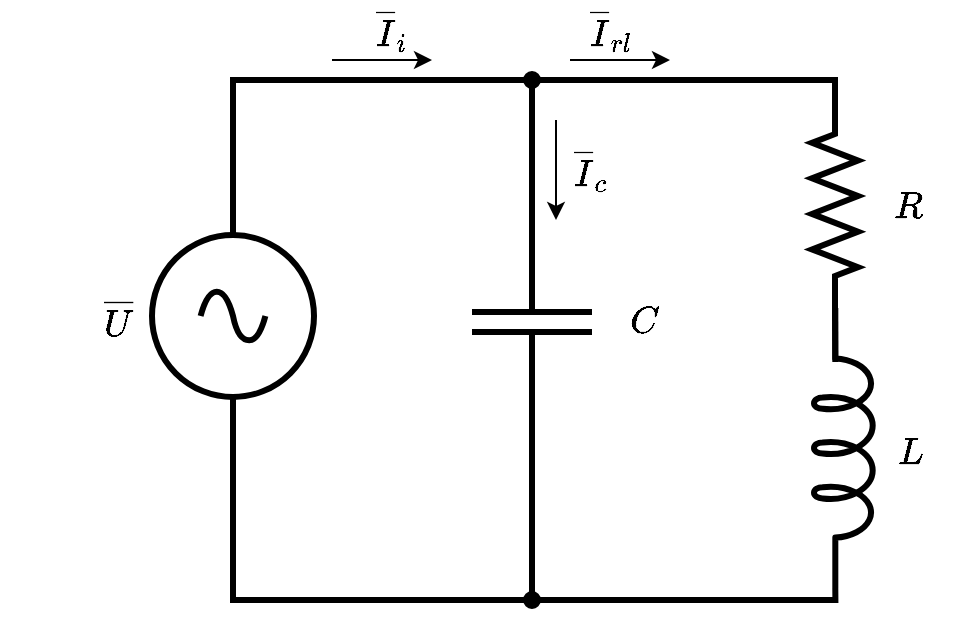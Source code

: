 <mxfile version="28.0.9">
  <diagram id="LXAsUgi6Snju0PjHf5B1" name="Page-1">
    <mxGraphModel dx="1382" dy="831" grid="1" gridSize="10" guides="1" tooltips="1" connect="1" arrows="1" fold="1" page="1" pageScale="1" pageWidth="850" pageHeight="1100" math="1" shadow="0">
      <root>
        <mxCell id="0" />
        <mxCell id="1" parent="0" />
        <mxCell id="34bSZ3mDRzLXYVs9py3f-1" value="" style="pointerEvents=1;verticalLabelPosition=bottom;shadow=0;dashed=0;align=center;html=1;verticalAlign=top;shape=mxgraph.electrical.resistors.resistor_2;direction=south;strokeWidth=3;flipV=1;container=0;" parent="1" vertex="1">
          <mxGeometry x="470" y="427" width="23" height="111" as="geometry" />
        </mxCell>
        <mxCell id="34bSZ3mDRzLXYVs9py3f-2" value="" style="pointerEvents=1;verticalLabelPosition=bottom;shadow=0;dashed=0;align=center;html=1;verticalAlign=top;shape=mxgraph.electrical.inductors.inductor_5;strokeWidth=3;container=0;rotation=90;" parent="1" vertex="1">
          <mxGeometry x="416" y="589" width="140" height="30" as="geometry" />
        </mxCell>
        <mxCell id="34bSZ3mDRzLXYVs9py3f-3" style="edgeStyle=orthogonalEdgeStyle;rounded=0;orthogonalLoop=1;jettySize=auto;html=1;exitX=0;exitY=0.5;exitDx=0;exitDy=0;exitPerimeter=0;entryX=0;entryY=0.645;entryDx=0;entryDy=0;entryPerimeter=0;endArrow=none;endFill=0;strokeWidth=3;" parent="1" source="34bSZ3mDRzLXYVs9py3f-1" edge="1">
          <mxGeometry relative="1" as="geometry">
            <mxPoint x="481.65" y="561" as="targetPoint" />
          </mxGeometry>
        </mxCell>
        <mxCell id="34bSZ3mDRzLXYVs9py3f-4" value="" style="pointerEvents=1;verticalLabelPosition=bottom;shadow=0;dashed=0;align=center;html=1;verticalAlign=top;shape=mxgraph.electrical.signal_sources.source;aspect=fixed;points=[[0.5,0,0],[1,0.5,0],[0.5,1,0],[0,0.5,0]];elSignalType=ac;strokeWidth=3;" parent="1" vertex="1">
          <mxGeometry x="140" y="497.5" width="81" height="81" as="geometry" />
        </mxCell>
        <mxCell id="34bSZ3mDRzLXYVs9py3f-6" style="edgeStyle=orthogonalEdgeStyle;rounded=0;orthogonalLoop=1;jettySize=auto;html=1;entryX=1;entryY=0.645;entryDx=0;entryDy=0;entryPerimeter=0;endArrow=none;endFill=0;strokeWidth=3;" parent="1" source="34bSZ3mDRzLXYVs9py3f-4" target="34bSZ3mDRzLXYVs9py3f-2" edge="1">
          <mxGeometry relative="1" as="geometry">
            <Array as="points">
              <mxPoint x="181" y="680" />
              <mxPoint x="482" y="680" />
            </Array>
          </mxGeometry>
        </mxCell>
        <mxCell id="34bSZ3mDRzLXYVs9py3f-9" style="edgeStyle=orthogonalEdgeStyle;rounded=0;orthogonalLoop=1;jettySize=auto;html=1;exitX=1;exitY=0.5;exitDx=0;exitDy=0;exitPerimeter=0;endArrow=oval;endFill=1;strokeWidth=3;" parent="1" source="34bSZ3mDRzLXYVs9py3f-7" edge="1">
          <mxGeometry relative="1" as="geometry">
            <mxPoint x="330" y="680" as="targetPoint" />
          </mxGeometry>
        </mxCell>
        <mxCell id="34bSZ3mDRzLXYVs9py3f-24" style="edgeStyle=orthogonalEdgeStyle;rounded=0;orthogonalLoop=1;jettySize=auto;html=1;exitX=0;exitY=0.5;exitDx=0;exitDy=0;exitPerimeter=0;strokeWidth=3;endArrow=oval;endFill=1;" parent="1" source="34bSZ3mDRzLXYVs9py3f-7" edge="1">
          <mxGeometry relative="1" as="geometry">
            <mxPoint x="330" y="420" as="targetPoint" />
          </mxGeometry>
        </mxCell>
        <mxCell id="34bSZ3mDRzLXYVs9py3f-7" value="" style="pointerEvents=1;verticalLabelPosition=bottom;shadow=0;dashed=0;align=center;html=1;verticalAlign=top;shape=mxgraph.electrical.capacitors.capacitor_1;rotation=90;strokeWidth=3;" parent="1" vertex="1">
          <mxGeometry x="280" y="511" width="100" height="60" as="geometry" />
        </mxCell>
        <mxCell id="34bSZ3mDRzLXYVs9py3f-10" value="" style="endArrow=classic;html=1;rounded=0;" parent="1" edge="1">
          <mxGeometry width="50" height="50" relative="1" as="geometry">
            <mxPoint x="230" y="410" as="sourcePoint" />
            <mxPoint x="280" y="410" as="targetPoint" />
          </mxGeometry>
        </mxCell>
        <mxCell id="34bSZ3mDRzLXYVs9py3f-11" value="" style="endArrow=classic;html=1;rounded=0;" parent="1" edge="1">
          <mxGeometry width="50" height="50" relative="1" as="geometry">
            <mxPoint x="342" y="440" as="sourcePoint" />
            <mxPoint x="342" y="490" as="targetPoint" />
          </mxGeometry>
        </mxCell>
        <mxCell id="34bSZ3mDRzLXYVs9py3f-12" value="" style="endArrow=classic;html=1;rounded=0;" parent="1" edge="1">
          <mxGeometry width="50" height="50" relative="1" as="geometry">
            <mxPoint x="349" y="410" as="sourcePoint" />
            <mxPoint x="399" y="410" as="targetPoint" />
          </mxGeometry>
        </mxCell>
        <mxCell id="34bSZ3mDRzLXYVs9py3f-14" value="&lt;font style=&quot;font-size: 16px;&quot;&gt;$$\overline{I}_i$$&lt;/font&gt;" style="text;html=1;strokeColor=none;fillColor=none;align=center;verticalAlign=middle;whiteSpace=wrap;rounded=0;fontSize=16;" parent="1" vertex="1">
          <mxGeometry x="230" y="380" width="60" height="30" as="geometry" />
        </mxCell>
        <mxCell id="34bSZ3mDRzLXYVs9py3f-15" value="&lt;font style=&quot;font-size: 16px;&quot;&gt;$$\overline{U}$$&lt;/font&gt;" style="text;html=1;strokeColor=none;fillColor=none;align=center;verticalAlign=middle;whiteSpace=wrap;rounded=0;fontSize=16;" parent="1" vertex="1">
          <mxGeometry x="93" y="524.5" width="60" height="30" as="geometry" />
        </mxCell>
        <mxCell id="34bSZ3mDRzLXYVs9py3f-16" value="&lt;font style=&quot;font-size: 16px;&quot;&gt;$$\overline{I}_c$$&lt;/font&gt;" style="text;html=1;strokeColor=none;fillColor=none;align=center;verticalAlign=middle;whiteSpace=wrap;rounded=0;fontSize=16;" parent="1" vertex="1">
          <mxGeometry x="330" y="450" width="60" height="30" as="geometry" />
        </mxCell>
        <mxCell id="34bSZ3mDRzLXYVs9py3f-17" value="&lt;font style=&quot;font-size: 16px;&quot;&gt;$$\overline{I}_{rl}$$&lt;/font&gt;" style="text;html=1;strokeColor=none;fillColor=none;align=center;verticalAlign=middle;whiteSpace=wrap;rounded=0;fontSize=16;" parent="1" vertex="1">
          <mxGeometry x="340" y="380" width="60" height="30" as="geometry" />
        </mxCell>
        <mxCell id="34bSZ3mDRzLXYVs9py3f-18" value="&lt;font style=&quot;font-size: 16px;&quot;&gt;$$R$$&lt;/font&gt;" style="text;html=1;strokeColor=none;fillColor=none;align=center;verticalAlign=middle;whiteSpace=wrap;rounded=0;fontSize=16;" parent="1" vertex="1">
          <mxGeometry x="488" y="467.5" width="60" height="30" as="geometry" />
        </mxCell>
        <mxCell id="34bSZ3mDRzLXYVs9py3f-19" value="&lt;font style=&quot;font-size: 16px;&quot;&gt;$$L$$&lt;/font&gt;" style="text;html=1;strokeColor=none;fillColor=none;align=center;verticalAlign=middle;whiteSpace=wrap;rounded=0;fontSize=16;" parent="1" vertex="1">
          <mxGeometry x="490" y="591" width="60" height="30" as="geometry" />
        </mxCell>
        <mxCell id="34bSZ3mDRzLXYVs9py3f-20" value="&lt;font style=&quot;font-size: 16px;&quot;&gt;$$C$$&lt;/font&gt;" style="text;html=1;strokeColor=none;fillColor=none;align=center;verticalAlign=middle;whiteSpace=wrap;rounded=0;fontSize=16;" parent="1" vertex="1">
          <mxGeometry x="356" y="526" width="60" height="30" as="geometry" />
        </mxCell>
        <mxCell id="34bSZ3mDRzLXYVs9py3f-25" style="edgeStyle=orthogonalEdgeStyle;rounded=0;orthogonalLoop=1;jettySize=auto;html=1;exitX=0.5;exitY=0;exitDx=0;exitDy=0;exitPerimeter=0;entryX=1;entryY=0.5;entryDx=0;entryDy=0;entryPerimeter=0;endArrow=none;endFill=0;strokeWidth=3;" parent="1" source="34bSZ3mDRzLXYVs9py3f-4" target="34bSZ3mDRzLXYVs9py3f-1" edge="1">
          <mxGeometry relative="1" as="geometry">
            <Array as="points">
              <mxPoint x="181" y="420" />
              <mxPoint x="481" y="420" />
            </Array>
          </mxGeometry>
        </mxCell>
      </root>
    </mxGraphModel>
  </diagram>
</mxfile>
